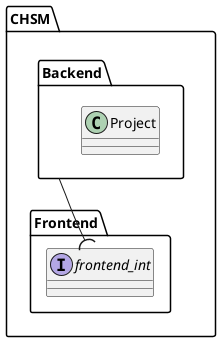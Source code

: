 @startuml

package "CHSM" as chsm {
    package "Backend" as backend {
        class "Project" as project{

        }
    }
    package "Frontend" as frontend {
        interface frontend_int
    }
}

backend --( frontend_int

@enduml